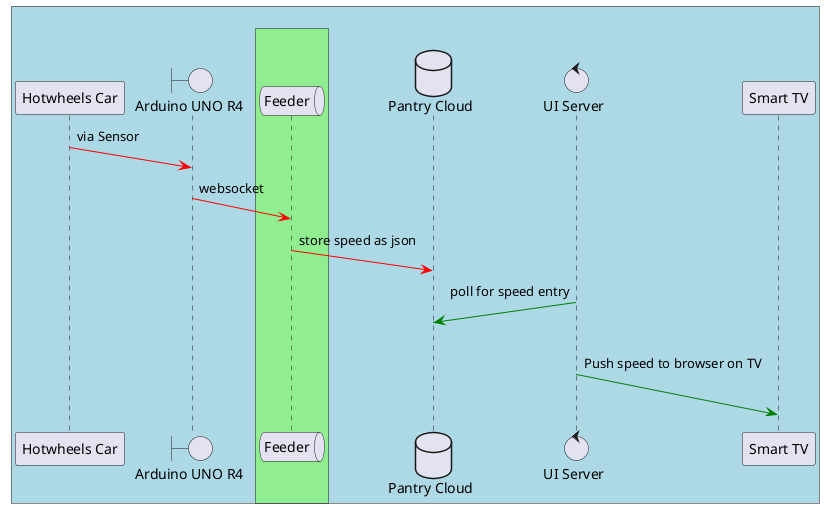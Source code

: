 @startuml
!pragma teoz true

box  #LightBlue
participant "Hotwheels Car" as Hotwheels
boundary "Arduino UNO R4" as Arduino
box  #LightGreen
queue "Feeder" as Feeder
end box
database "Pantry Cloud" as Pantry
control "UI Server" as UIServer
participant "Smart TV" as TV
end box

Hotwheels -[#red]>(20) Arduino : via Sensor
Arduino -[#red]>(20) Feeder : websocket 
Feeder -[#red]>(20) Pantry : store speed as json
UIServer -[#green]>(20) Pantry: poll for speed entry
UIServer -[#green]>(40) TV : Push speed to browser on TV

@enduml